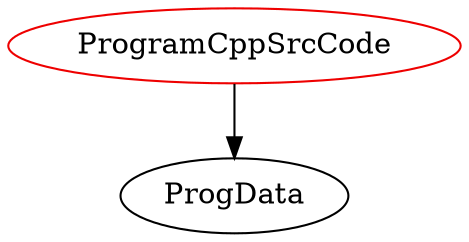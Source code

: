 digraph programcppsrccode{
ProgramCppSrcCode -> ProgData;
ProgramCppSrcCode	[shape=oval, color=red2, label="ProgramCppSrcCode"];
}

